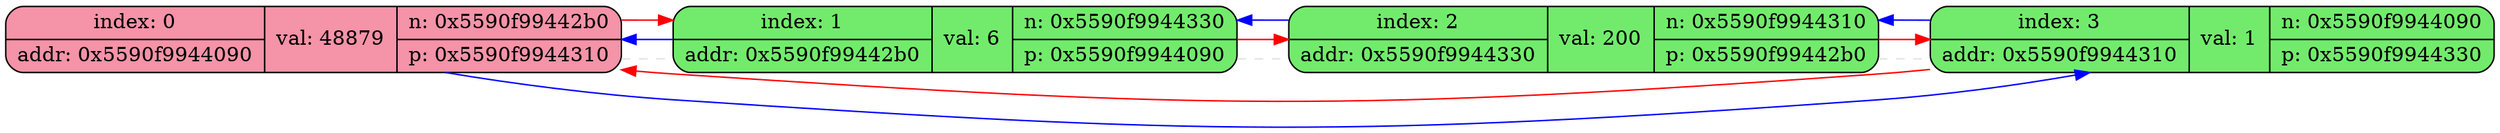 digraph structs {
	rankdir=LR;
	label0x5590f9944090[shape=record, style="rounded, filled", fillcolor="#f593a8", label="{ {index: 0 | addr: 0x5590f9944090} | val: 48879 | {n: 0x5590f99442b0 | p: 0x5590f9944310} }"];
	label0x5590f99442b0[shape=record, style="rounded, filled", fillcolor="#72eb6c", label="{ {index: 1 | addr: 0x5590f99442b0} | val: 6 | {n: 0x5590f9944330 | p: 0x5590f9944090} }"];
	label0x5590f9944330[shape=record, style="rounded, filled", fillcolor="#72eb6c", label="{ {index: 2 | addr: 0x5590f9944330} | val: 200 | {n: 0x5590f9944310 | p: 0x5590f99442b0} }"];
	label0x5590f9944310[shape=record, style="rounded, filled", fillcolor="#72eb6c", label="{ {index: 3 | addr: 0x5590f9944310} | val: 1 | {n: 0x5590f9944090 | p: 0x5590f9944330} }"];
	label0x5590f9944090->label0x5590f99442b0 [color="#dce6e3", style="dashed",arrowhead="none"]	label0x5590f99442b0->label0x5590f9944330 [color="#dce6e3", style="dashed",arrowhead="none"]	label0x5590f9944330->label0x5590f9944310 [color="#dce6e3", style="dashed",arrowhead="none"]	label0x5590f99442b0->label0x5590f9944330 [color="red"]
	label0x5590f99442b0->label0x5590f9944090 [color="blue"]
	label0x5590f9944330->label0x5590f9944310 [color="red"]
	label0x5590f9944330->label0x5590f99442b0 [color="blue"]
	label0x5590f9944310->label0x5590f9944090 [color="red"]
	label0x5590f9944310->label0x5590f9944330 [color="blue"]
	label0x5590f9944090->label0x5590f99442b0 [color="red"]
	label0x5590f9944090->label0x5590f9944310 [color="blue"]
}